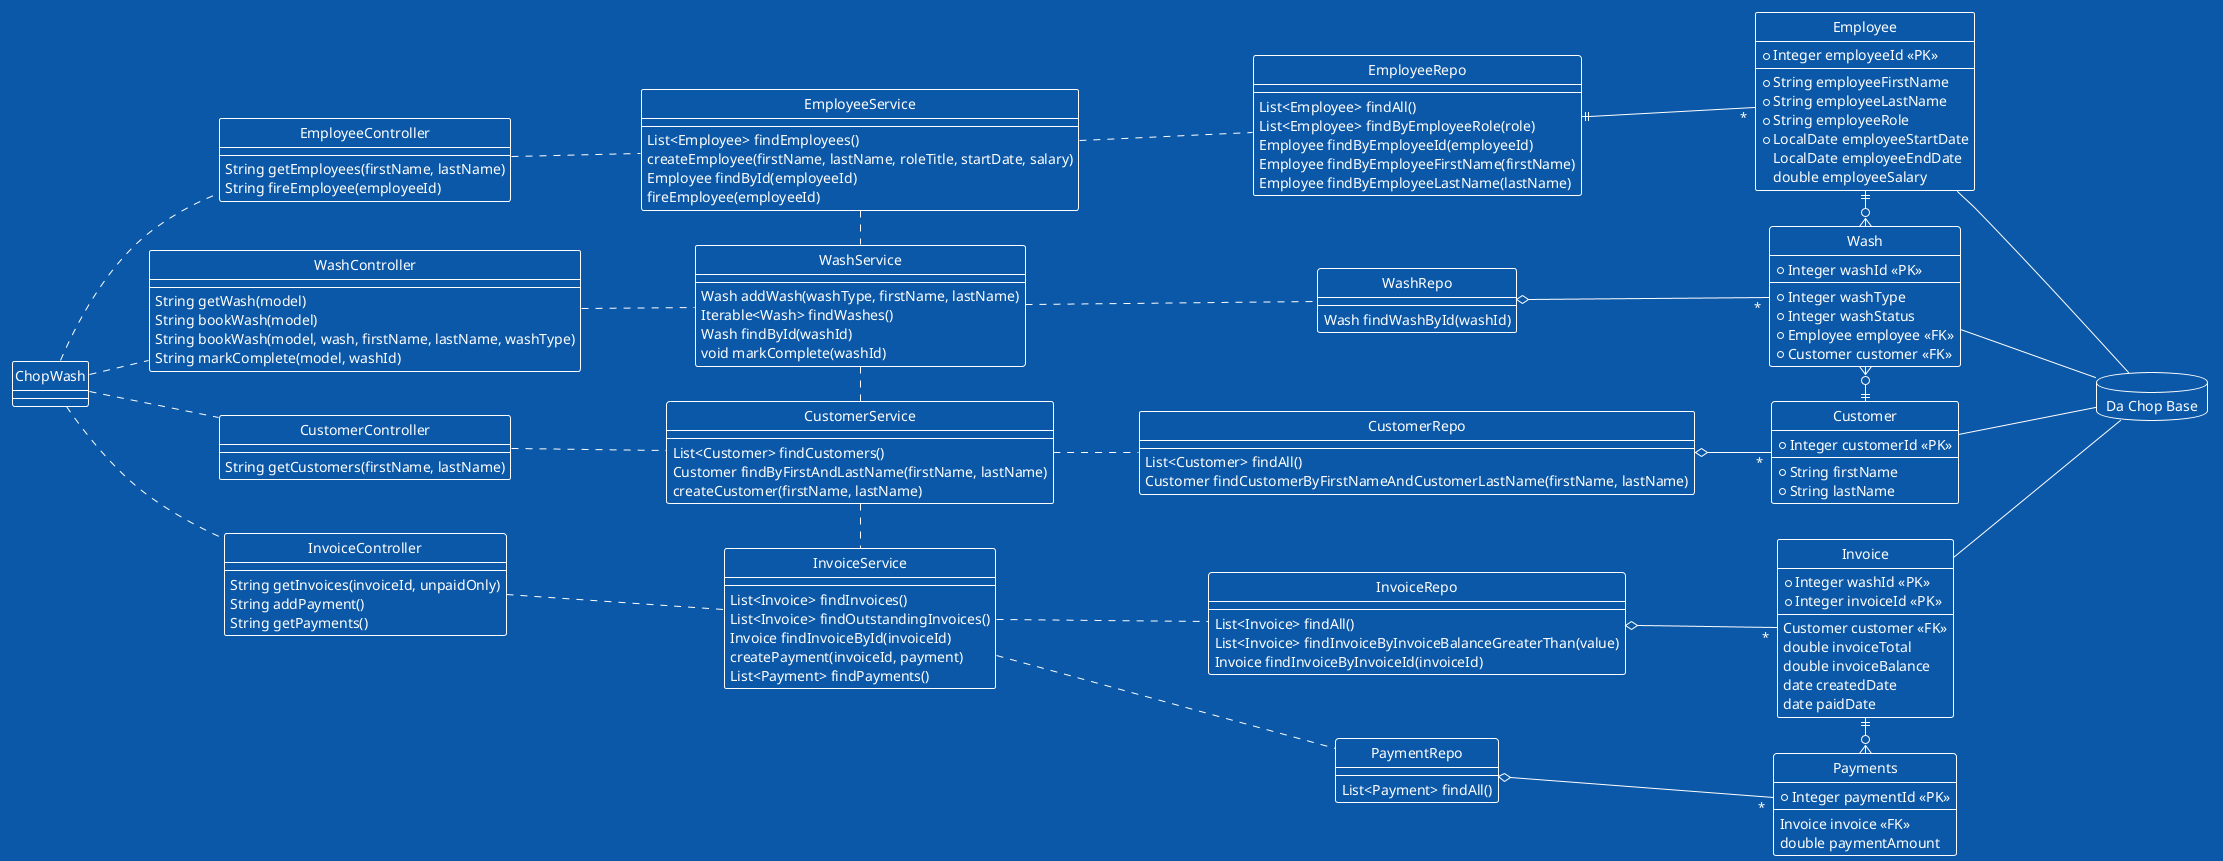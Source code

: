 @startuml ChopWash-System-Class-Diagram

left to right direction
skinparam Style strictuml
!theme amiga

class ChopWash{}
database "Da Chop Base"{
}

' Controllers
class EmployeeController{
    String getEmployees(firstName, lastName)
    String fireEmployee(employeeId)
}
class WashController{
    String getWash(model)
    String bookWash(model)
    String bookWash(model, wash, firstName, lastName, washType)   
    String markComplete(model, washId)
}
class CustomerController{
    String getCustomers(firstName, lastName)
}
class InvoiceController{
    String getInvoices(invoiceId, unpaidOnly)
    String addPayment()
    String getPayments()
}

' Services
class EmployeeService{
    List<Employee> findEmployees()
    createEmployee(firstName, lastName, roleTitle, startDate, salary)
    Employee findById(employeeId)
    fireEmployee(employeeId)
}
class CustomerService{
    List<Customer> findCustomers()
    Customer findByFirstAndLastName(firstName, lastName)
    createCustomer(firstName, lastName)
}
class WashService{
    Wash addWash(washType, firstName, lastName)
    Iterable<Wash> findWashes()
    Wash findById(washId)
    void markComplete(washId)
}
class InvoiceService{
    List<Invoice> findInvoices()
    List<Invoice> findOutstandingInvoices()
    Invoice findInvoiceById(invoiceId)
    createPayment(invoiceId, payment)
    List<Payment> findPayments()
}

'Repos
class EmployeeRepo{
    List<Employee> findAll()
    List<Employee> findByEmployeeRole(role)
    Employee findByEmployeeId(employeeId)
    Employee findByEmployeeFirstName(firstName)
    Employee findByEmployeeLastName(lastName)
}
class CustomerRepo{
    List<Customer> findAll()
    Customer findCustomerByFirstNameAndCustomerLastName(firstName, lastName)
}
class WashRepo{
    Wash findWashById(washId)
}
class InvoiceRepo{
    List<Invoice> findAll()
    List<Invoice> findInvoiceByInvoiceBalanceGreaterThan(value)
    Invoice findInvoiceByInvoiceId(invoiceId)
}
class PaymentRepo{
    List<Payment> findAll()
}

'Entities
entity Customer{
    *Integer customerId <<PK>>
    --
    *String firstName
    *String lastName
}
entity Employee{
   *Integer employeeId <<PK>>
   --
    *String employeeFirstName
    *String employeeLastName 
    *String employeeRole
    *LocalDate employeeStartDate
    LocalDate employeeEndDate
    double employeeSalary
}
entity Invoice {
    *Integer washId <<PK>>
    *Integer invoiceId <<PK>>
    --
    Customer customer <<FK>>
    double invoiceTotal
    double invoiceBalance
    date createdDate
    date paidDate
}
entity Wash{
    *Integer washId <<PK>>
    --
    *Integer washType
    *Integer washStatus 
    *Employee employee <<FK>>
    *Customer customer <<FK>>
}

entity Payments{
    *Integer paymentId <<PK>>
    --
    Invoice invoice <<FK>>
    double paymentAmount
}

' Relationships
ChopWash .. EmployeeController
ChopWash .. CustomerController
ChopWash .. WashController
ChopWash .. InvoiceController

EmployeeController .. EmployeeService
CustomerController .. CustomerService
WashController .. WashService
InvoiceController .. InvoiceService

EmployeeService .. EmployeeRepo
CustomerService .. CustomerRepo
WashService .. WashRepo
InvoiceService .. InvoiceRepo
InvoiceService .. PaymentRepo

EmployeeRepo ||--"*" Employee
CustomerRepo o--"*" Customer
InvoiceRepo o--"*" Invoice
PaymentRepo o--"*" Payments
WashRepo o--"*" Wash

Invoice ||-o{ Payments

Employee ||-o{ Wash
Wash }o-|| Customer

EmployeeService . WashService
WashService . CustomerService
CustomerService . InvoiceService

Employee --- "Da Chop Base"
Customer --- "Da Chop Base"
Wash --- "Da Chop Base"
Invoice --- "Da Chop Base"

@enduml